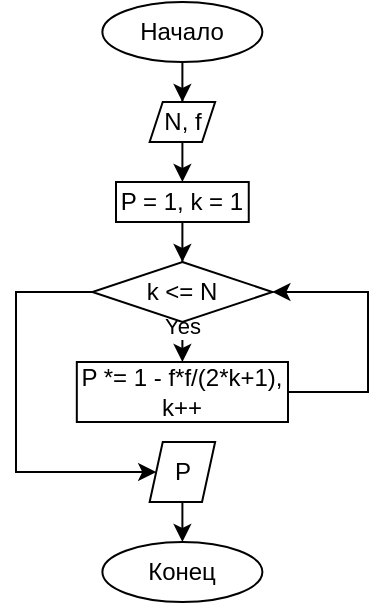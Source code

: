 <mxfile version="13.1.8" type="device"><diagram id="C5RBs43oDa-KdzZeNtuy" name="Page-1"><mxGraphModel dx="767" dy="339" grid="1" gridSize="10" guides="1" tooltips="1" connect="1" arrows="1" fold="1" page="1" pageScale="1" pageWidth="827" pageHeight="1169" math="0" shadow="0"><root><mxCell id="WIyWlLk6GJQsqaUBKTNV-0"/><mxCell id="WIyWlLk6GJQsqaUBKTNV-1" parent="WIyWlLk6GJQsqaUBKTNV-0"/><mxCell id="bj5KsWAAJyKkPCg6QgZc-170" style="edgeStyle=orthogonalEdgeStyle;rounded=0;orthogonalLoop=1;jettySize=auto;html=1;entryX=0.5;entryY=0;entryDx=0;entryDy=0;" edge="1" parent="WIyWlLk6GJQsqaUBKTNV-1" source="bj5KsWAAJyKkPCg6QgZc-171" target="bj5KsWAAJyKkPCg6QgZc-173"><mxGeometry relative="1" as="geometry"/></mxCell><mxCell id="bj5KsWAAJyKkPCg6QgZc-171" value="Начало" style="ellipse;whiteSpace=wrap;html=1;" vertex="1" parent="WIyWlLk6GJQsqaUBKTNV-1"><mxGeometry x="103.19" y="160" width="80" height="30" as="geometry"/></mxCell><mxCell id="bj5KsWAAJyKkPCg6QgZc-185" style="edgeStyle=orthogonalEdgeStyle;rounded=0;orthogonalLoop=1;jettySize=auto;html=1;entryX=0.5;entryY=0;entryDx=0;entryDy=0;" edge="1" parent="WIyWlLk6GJQsqaUBKTNV-1" source="bj5KsWAAJyKkPCg6QgZc-173" target="bj5KsWAAJyKkPCg6QgZc-180"><mxGeometry relative="1" as="geometry"/></mxCell><mxCell id="bj5KsWAAJyKkPCg6QgZc-173" value="N, f" style="shape=parallelogram;perimeter=parallelogramPerimeter;whiteSpace=wrap;html=1;fontFamily=Helvetica;fontSize=12;fontColor=#000000;align=center;strokeColor=#000000;fillColor=#ffffff;" vertex="1" parent="WIyWlLk6GJQsqaUBKTNV-1"><mxGeometry x="126.82" y="210" width="32.75" height="20" as="geometry"/></mxCell><mxCell id="bj5KsWAAJyKkPCg6QgZc-174" value="Конец" style="ellipse;whiteSpace=wrap;html=1;" vertex="1" parent="WIyWlLk6GJQsqaUBKTNV-1"><mxGeometry x="103.2" y="430" width="80" height="30" as="geometry"/></mxCell><mxCell id="bj5KsWAAJyKkPCg6QgZc-190" style="edgeStyle=orthogonalEdgeStyle;rounded=0;orthogonalLoop=1;jettySize=auto;html=1;entryX=0.5;entryY=0;entryDx=0;entryDy=0;" edge="1" parent="WIyWlLk6GJQsqaUBKTNV-1" source="bj5KsWAAJyKkPCg6QgZc-178" target="bj5KsWAAJyKkPCg6QgZc-182"><mxGeometry relative="1" as="geometry"/></mxCell><mxCell id="bj5KsWAAJyKkPCg6QgZc-191" value="Yes" style="edgeLabel;html=1;align=center;verticalAlign=middle;resizable=0;points=[];" vertex="1" connectable="0" parent="bj5KsWAAJyKkPCg6QgZc-190"><mxGeometry x="-0.744" relative="1" as="geometry"><mxPoint x="-0.02" y="-1" as="offset"/></mxGeometry></mxCell><mxCell id="bj5KsWAAJyKkPCg6QgZc-194" style="edgeStyle=orthogonalEdgeStyle;rounded=0;orthogonalLoop=1;jettySize=auto;html=1;entryX=0;entryY=0.5;entryDx=0;entryDy=0;" edge="1" parent="WIyWlLk6GJQsqaUBKTNV-1" source="bj5KsWAAJyKkPCg6QgZc-178" target="bj5KsWAAJyKkPCg6QgZc-184"><mxGeometry relative="1" as="geometry"><Array as="points"><mxPoint x="60" y="305"/><mxPoint x="60" y="395"/></Array></mxGeometry></mxCell><mxCell id="bj5KsWAAJyKkPCg6QgZc-178" value="k &amp;lt;= N" style="rhombus;whiteSpace=wrap;html=1;" vertex="1" parent="WIyWlLk6GJQsqaUBKTNV-1"><mxGeometry x="98.19" y="290" width="90" height="30" as="geometry"/></mxCell><mxCell id="bj5KsWAAJyKkPCg6QgZc-187" style="edgeStyle=orthogonalEdgeStyle;rounded=0;orthogonalLoop=1;jettySize=auto;html=1;entryX=0.5;entryY=0;entryDx=0;entryDy=0;" edge="1" parent="WIyWlLk6GJQsqaUBKTNV-1" source="bj5KsWAAJyKkPCg6QgZc-180" target="bj5KsWAAJyKkPCg6QgZc-178"><mxGeometry relative="1" as="geometry"/></mxCell><mxCell id="bj5KsWAAJyKkPCg6QgZc-180" value="P = 1, k = 1" style="rounded=0;whiteSpace=wrap;html=1;fontFamily=Helvetica;fontSize=12;fontColor=#000000;align=center;strokeColor=#000000;fillColor=#ffffff;" vertex="1" parent="WIyWlLk6GJQsqaUBKTNV-1"><mxGeometry x="110" y="250" width="66.38" height="20" as="geometry"/></mxCell><mxCell id="bj5KsWAAJyKkPCg6QgZc-193" style="edgeStyle=orthogonalEdgeStyle;rounded=0;orthogonalLoop=1;jettySize=auto;html=1;entryX=1;entryY=0.5;entryDx=0;entryDy=0;" edge="1" parent="WIyWlLk6GJQsqaUBKTNV-1" source="bj5KsWAAJyKkPCg6QgZc-182" target="bj5KsWAAJyKkPCg6QgZc-178"><mxGeometry relative="1" as="geometry"><Array as="points"><mxPoint x="236" y="355"/><mxPoint x="236" y="305"/></Array></mxGeometry></mxCell><mxCell id="bj5KsWAAJyKkPCg6QgZc-182" value="P *= 1 - f*f/(2*k+1),&lt;br&gt;k++" style="rounded=0;whiteSpace=wrap;html=1;fontFamily=Helvetica;fontSize=12;fontColor=#000000;align=center;strokeColor=#000000;fillColor=#ffffff;" vertex="1" parent="WIyWlLk6GJQsqaUBKTNV-1"><mxGeometry x="90.41" y="340" width="105.59" height="30" as="geometry"/></mxCell><mxCell id="bj5KsWAAJyKkPCg6QgZc-188" style="edgeStyle=orthogonalEdgeStyle;rounded=0;orthogonalLoop=1;jettySize=auto;html=1;entryX=0.5;entryY=0;entryDx=0;entryDy=0;" edge="1" parent="WIyWlLk6GJQsqaUBKTNV-1" source="bj5KsWAAJyKkPCg6QgZc-184"><mxGeometry relative="1" as="geometry"><mxPoint x="143.19" y="430" as="targetPoint"/></mxGeometry></mxCell><mxCell id="bj5KsWAAJyKkPCg6QgZc-184" value="P" style="shape=parallelogram;perimeter=parallelogramPerimeter;whiteSpace=wrap;html=1;fontFamily=Helvetica;fontSize=12;fontColor=#000000;align=center;strokeColor=#000000;fillColor=#ffffff;" vertex="1" parent="WIyWlLk6GJQsqaUBKTNV-1"><mxGeometry x="126.82" y="380" width="32.75" height="30" as="geometry"/></mxCell></root></mxGraphModel></diagram></mxfile>